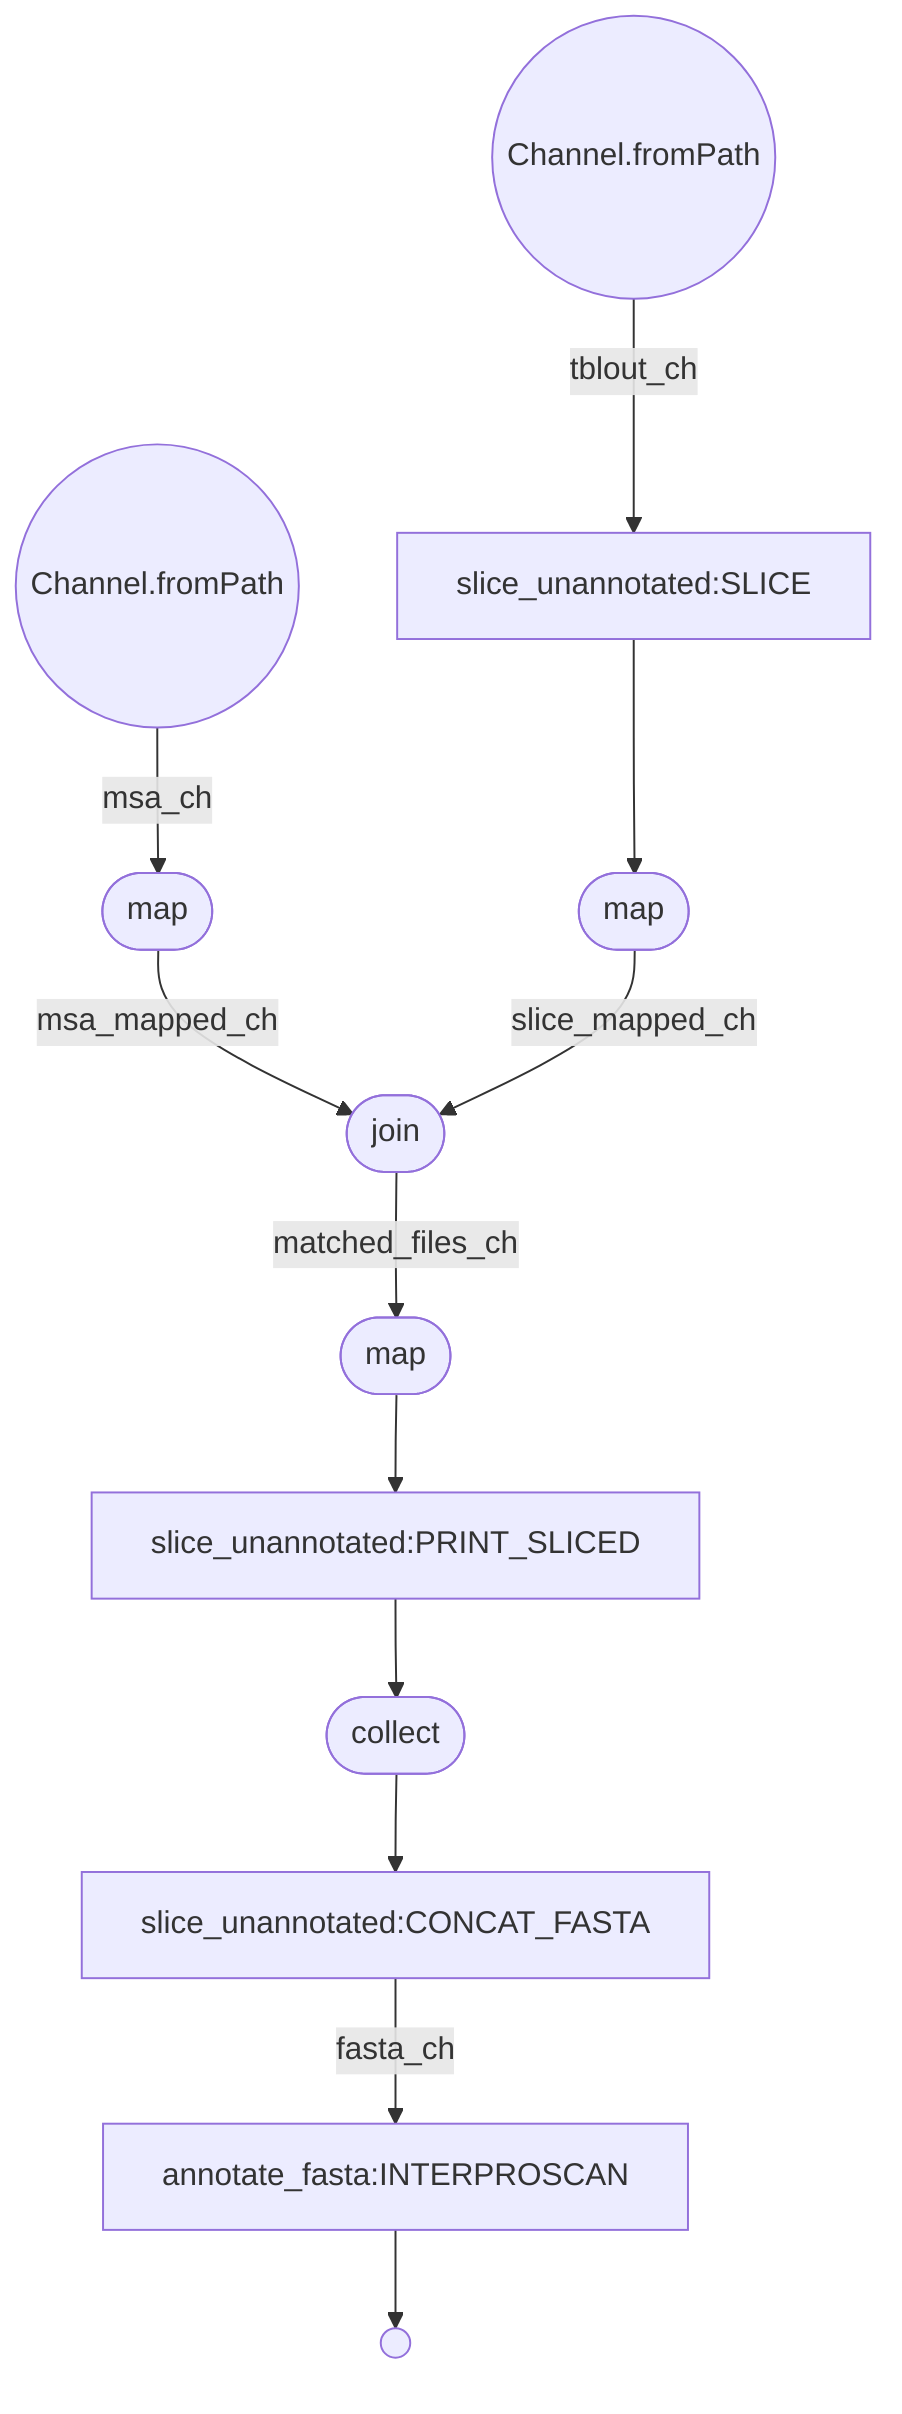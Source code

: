 flowchart TD
    p0((Channel.fromPath))
    p1((Channel.fromPath))
    p2([map])
    p3[slice_unannotated:SLICE]
    p4([map])
    p5([join])
    p6([map])
    p7[slice_unannotated:PRINT_SLICED]
    p8([collect])
    p9[slice_unannotated:CONCAT_FASTA]
    p10[annotate_fasta:INTERPROSCAN]
    p11(( ))
    p0 -->|msa_ch| p2
    p1 -->|tblout_ch| p3
    p2 -->|msa_mapped_ch| p5
    p3 --> p4
    p4 -->|slice_mapped_ch| p5
    p5 -->|matched_files_ch| p6
    p6 --> p7
    p7 --> p8
    p8 --> p9
    p9 -->|fasta_ch| p10
    p10 --> p11
